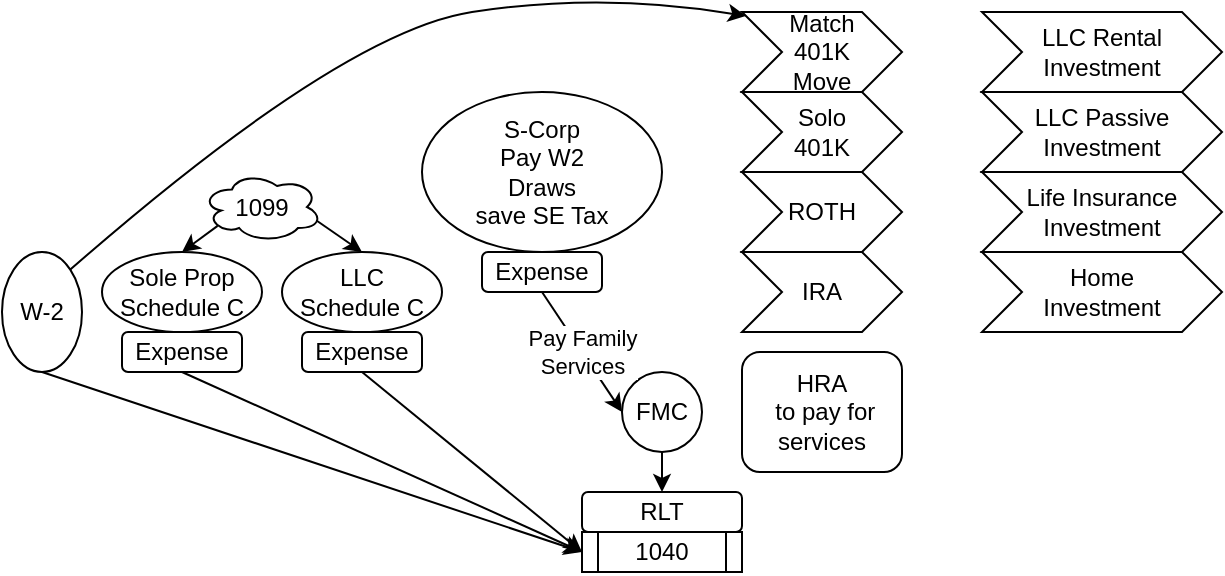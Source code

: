 <mxfile version="14.6.13" type="github">
  <diagram id="51DOlPabaa6X145rpJyG" name="FlowMonitor">
    <mxGraphModel dx="695" dy="496" grid="1" gridSize="10" guides="1" tooltips="1" connect="1" arrows="1" fold="1" page="1" pageScale="1" pageWidth="850" pageHeight="1100" math="0" shadow="0">
      <root>
        <mxCell id="0" />
        <mxCell id="1" parent="0" />
        <mxCell id="10otxvOtBx6WHgq3yDoF-1" value="1040" style="shape=process;whiteSpace=wrap;html=1;backgroundOutline=1;" vertex="1" parent="1">
          <mxGeometry x="400" y="420" width="80" height="20" as="geometry" />
        </mxCell>
        <mxCell id="10otxvOtBx6WHgq3yDoF-3" value="RLT" style="rounded=1;whiteSpace=wrap;html=1;" vertex="1" parent="1">
          <mxGeometry x="400" y="400" width="80" height="20" as="geometry" />
        </mxCell>
        <mxCell id="10otxvOtBx6WHgq3yDoF-4" value="FMC" style="ellipse;whiteSpace=wrap;html=1;aspect=fixed;" vertex="1" parent="1">
          <mxGeometry x="420" y="340" width="40" height="40" as="geometry" />
        </mxCell>
        <mxCell id="10otxvOtBx6WHgq3yDoF-6" value="Sole Prop&lt;br&gt;Schedule C" style="ellipse;whiteSpace=wrap;html=1;" vertex="1" parent="1">
          <mxGeometry x="160" y="280" width="80" height="40" as="geometry" />
        </mxCell>
        <mxCell id="10otxvOtBx6WHgq3yDoF-7" value="LLC&lt;br&gt;Schedule C" style="ellipse;whiteSpace=wrap;html=1;" vertex="1" parent="1">
          <mxGeometry x="250" y="280" width="80" height="40" as="geometry" />
        </mxCell>
        <mxCell id="10otxvOtBx6WHgq3yDoF-8" value="W-2" style="ellipse;whiteSpace=wrap;html=1;" vertex="1" parent="1">
          <mxGeometry x="110" y="280" width="40" height="60" as="geometry" />
        </mxCell>
        <mxCell id="10otxvOtBx6WHgq3yDoF-9" value="" style="endArrow=classic;html=1;exitX=0.13;exitY=0.77;exitDx=0;exitDy=0;entryX=0.5;entryY=0;entryDx=0;entryDy=0;exitPerimeter=0;" edge="1" parent="1" source="10otxvOtBx6WHgq3yDoF-11" target="10otxvOtBx6WHgq3yDoF-6">
          <mxGeometry width="50" height="50" relative="1" as="geometry">
            <mxPoint x="230" y="245" as="sourcePoint" />
            <mxPoint x="210" y="270" as="targetPoint" />
          </mxGeometry>
        </mxCell>
        <mxCell id="10otxvOtBx6WHgq3yDoF-10" value="" style="endArrow=classic;html=1;entryX=0.5;entryY=0;entryDx=0;entryDy=0;exitX=0.96;exitY=0.7;exitDx=0;exitDy=0;exitPerimeter=0;" edge="1" parent="1" source="10otxvOtBx6WHgq3yDoF-11" target="10otxvOtBx6WHgq3yDoF-7">
          <mxGeometry width="50" height="50" relative="1" as="geometry">
            <mxPoint x="280" y="240" as="sourcePoint" />
            <mxPoint x="220" y="280" as="targetPoint" />
          </mxGeometry>
        </mxCell>
        <mxCell id="10otxvOtBx6WHgq3yDoF-11" value="1099" style="ellipse;shape=cloud;whiteSpace=wrap;html=1;" vertex="1" parent="1">
          <mxGeometry x="210" y="240" width="60" height="35" as="geometry" />
        </mxCell>
        <mxCell id="10otxvOtBx6WHgq3yDoF-12" value="" style="endArrow=classic;html=1;entryX=0;entryY=0.5;entryDx=0;entryDy=0;exitX=0.5;exitY=1;exitDx=0;exitDy=0;" edge="1" parent="1" source="10otxvOtBx6WHgq3yDoF-16" target="10otxvOtBx6WHgq3yDoF-1">
          <mxGeometry width="50" height="50" relative="1" as="geometry">
            <mxPoint x="310" y="350" as="sourcePoint" />
            <mxPoint x="450" y="280" as="targetPoint" />
          </mxGeometry>
        </mxCell>
        <mxCell id="10otxvOtBx6WHgq3yDoF-13" value="" style="endArrow=classic;html=1;entryX=0;entryY=0.5;entryDx=0;entryDy=0;exitX=0.5;exitY=1;exitDx=0;exitDy=0;" edge="1" parent="1" source="10otxvOtBx6WHgq3yDoF-15" target="10otxvOtBx6WHgq3yDoF-1">
          <mxGeometry width="50" height="50" relative="1" as="geometry">
            <mxPoint x="210" y="350" as="sourcePoint" />
            <mxPoint x="410" y="440" as="targetPoint" />
          </mxGeometry>
        </mxCell>
        <mxCell id="10otxvOtBx6WHgq3yDoF-14" value="" style="endArrow=classic;html=1;exitX=0.5;exitY=1;exitDx=0;exitDy=0;" edge="1" parent="1" source="10otxvOtBx6WHgq3yDoF-8">
          <mxGeometry width="50" height="50" relative="1" as="geometry">
            <mxPoint x="130" y="360" as="sourcePoint" />
            <mxPoint x="400" y="430" as="targetPoint" />
          </mxGeometry>
        </mxCell>
        <mxCell id="10otxvOtBx6WHgq3yDoF-15" value="Expense" style="rounded=1;whiteSpace=wrap;html=1;" vertex="1" parent="1">
          <mxGeometry x="170" y="320" width="60" height="20" as="geometry" />
        </mxCell>
        <mxCell id="10otxvOtBx6WHgq3yDoF-16" value="Expense" style="rounded=1;whiteSpace=wrap;html=1;" vertex="1" parent="1">
          <mxGeometry x="260" y="320" width="60" height="20" as="geometry" />
        </mxCell>
        <mxCell id="10otxvOtBx6WHgq3yDoF-17" value="" style="endArrow=classic;html=1;entryX=0.5;entryY=0;entryDx=0;entryDy=0;exitX=0.5;exitY=1;exitDx=0;exitDy=0;" edge="1" parent="1" source="10otxvOtBx6WHgq3yDoF-4" target="10otxvOtBx6WHgq3yDoF-3">
          <mxGeometry width="50" height="50" relative="1" as="geometry">
            <mxPoint x="400" y="310" as="sourcePoint" />
            <mxPoint x="450" y="260" as="targetPoint" />
          </mxGeometry>
        </mxCell>
        <mxCell id="10otxvOtBx6WHgq3yDoF-18" value="S-Corp&lt;br&gt;Pay W2&lt;br&gt;Draws&lt;br&gt;save SE Tax" style="ellipse;whiteSpace=wrap;html=1;" vertex="1" parent="1">
          <mxGeometry x="320" y="200" width="120" height="80" as="geometry" />
        </mxCell>
        <mxCell id="10otxvOtBx6WHgq3yDoF-19" value="Expense" style="rounded=1;whiteSpace=wrap;html=1;" vertex="1" parent="1">
          <mxGeometry x="350" y="280" width="60" height="20" as="geometry" />
        </mxCell>
        <mxCell id="10otxvOtBx6WHgq3yDoF-20" value="Match&lt;br&gt;401K&lt;br&gt;Move" style="shape=step;perimeter=stepPerimeter;whiteSpace=wrap;html=1;fixedSize=1;" vertex="1" parent="1">
          <mxGeometry x="480" y="160" width="80" height="40" as="geometry" />
        </mxCell>
        <mxCell id="10otxvOtBx6WHgq3yDoF-21" value="" style="curved=1;endArrow=classic;html=1;exitX=1;exitY=0;exitDx=0;exitDy=0;entryX=0.025;entryY=0.05;entryDx=0;entryDy=0;entryPerimeter=0;" edge="1" parent="1" source="10otxvOtBx6WHgq3yDoF-8" target="10otxvOtBx6WHgq3yDoF-20">
          <mxGeometry width="50" height="50" relative="1" as="geometry">
            <mxPoint x="400" y="290" as="sourcePoint" />
            <mxPoint x="450" y="240" as="targetPoint" />
            <Array as="points">
              <mxPoint x="280" y="170" />
              <mxPoint x="410" y="150" />
            </Array>
          </mxGeometry>
        </mxCell>
        <mxCell id="10otxvOtBx6WHgq3yDoF-22" value="Solo&lt;br&gt;401K" style="shape=step;perimeter=stepPerimeter;whiteSpace=wrap;html=1;fixedSize=1;" vertex="1" parent="1">
          <mxGeometry x="480" y="200" width="80" height="40" as="geometry" />
        </mxCell>
        <mxCell id="10otxvOtBx6WHgq3yDoF-24" value="ROTH" style="shape=step;perimeter=stepPerimeter;whiteSpace=wrap;html=1;fixedSize=1;" vertex="1" parent="1">
          <mxGeometry x="480" y="240" width="80" height="40" as="geometry" />
        </mxCell>
        <mxCell id="10otxvOtBx6WHgq3yDoF-25" value="IRA" style="shape=step;perimeter=stepPerimeter;whiteSpace=wrap;html=1;fixedSize=1;" vertex="1" parent="1">
          <mxGeometry x="480" y="280" width="80" height="40" as="geometry" />
        </mxCell>
        <mxCell id="10otxvOtBx6WHgq3yDoF-26" value="Pay Family&lt;br&gt;Services" style="endArrow=classic;html=1;entryX=0;entryY=0.5;entryDx=0;entryDy=0;exitX=0.5;exitY=1;exitDx=0;exitDy=0;" edge="1" parent="1" source="10otxvOtBx6WHgq3yDoF-19" target="10otxvOtBx6WHgq3yDoF-4">
          <mxGeometry width="50" height="50" relative="1" as="geometry">
            <mxPoint x="400" y="290" as="sourcePoint" />
            <mxPoint x="450" y="240" as="targetPoint" />
          </mxGeometry>
        </mxCell>
        <mxCell id="10otxvOtBx6WHgq3yDoF-28" value="LLC Rental&lt;br&gt;Investment" style="shape=step;perimeter=stepPerimeter;whiteSpace=wrap;html=1;fixedSize=1;" vertex="1" parent="1">
          <mxGeometry x="600" y="160" width="120" height="40" as="geometry" />
        </mxCell>
        <mxCell id="10otxvOtBx6WHgq3yDoF-29" value="LLC Passive&lt;br&gt;Investment" style="shape=step;perimeter=stepPerimeter;whiteSpace=wrap;html=1;fixedSize=1;" vertex="1" parent="1">
          <mxGeometry x="600" y="200" width="120" height="40" as="geometry" />
        </mxCell>
        <mxCell id="10otxvOtBx6WHgq3yDoF-30" value="Home&lt;br&gt;Investment" style="shape=step;perimeter=stepPerimeter;whiteSpace=wrap;html=1;fixedSize=1;" vertex="1" parent="1">
          <mxGeometry x="600" y="280" width="120" height="40" as="geometry" />
        </mxCell>
        <mxCell id="10otxvOtBx6WHgq3yDoF-31" value="Life Insurance&lt;br&gt;Investment" style="shape=step;perimeter=stepPerimeter;whiteSpace=wrap;html=1;fixedSize=1;" vertex="1" parent="1">
          <mxGeometry x="600" y="240" width="120" height="40" as="geometry" />
        </mxCell>
        <mxCell id="10otxvOtBx6WHgq3yDoF-32" value="HRA&lt;br&gt;&amp;nbsp;to pay for services" style="rounded=1;whiteSpace=wrap;html=1;" vertex="1" parent="1">
          <mxGeometry x="480" y="330" width="80" height="60" as="geometry" />
        </mxCell>
      </root>
    </mxGraphModel>
  </diagram>
</mxfile>
